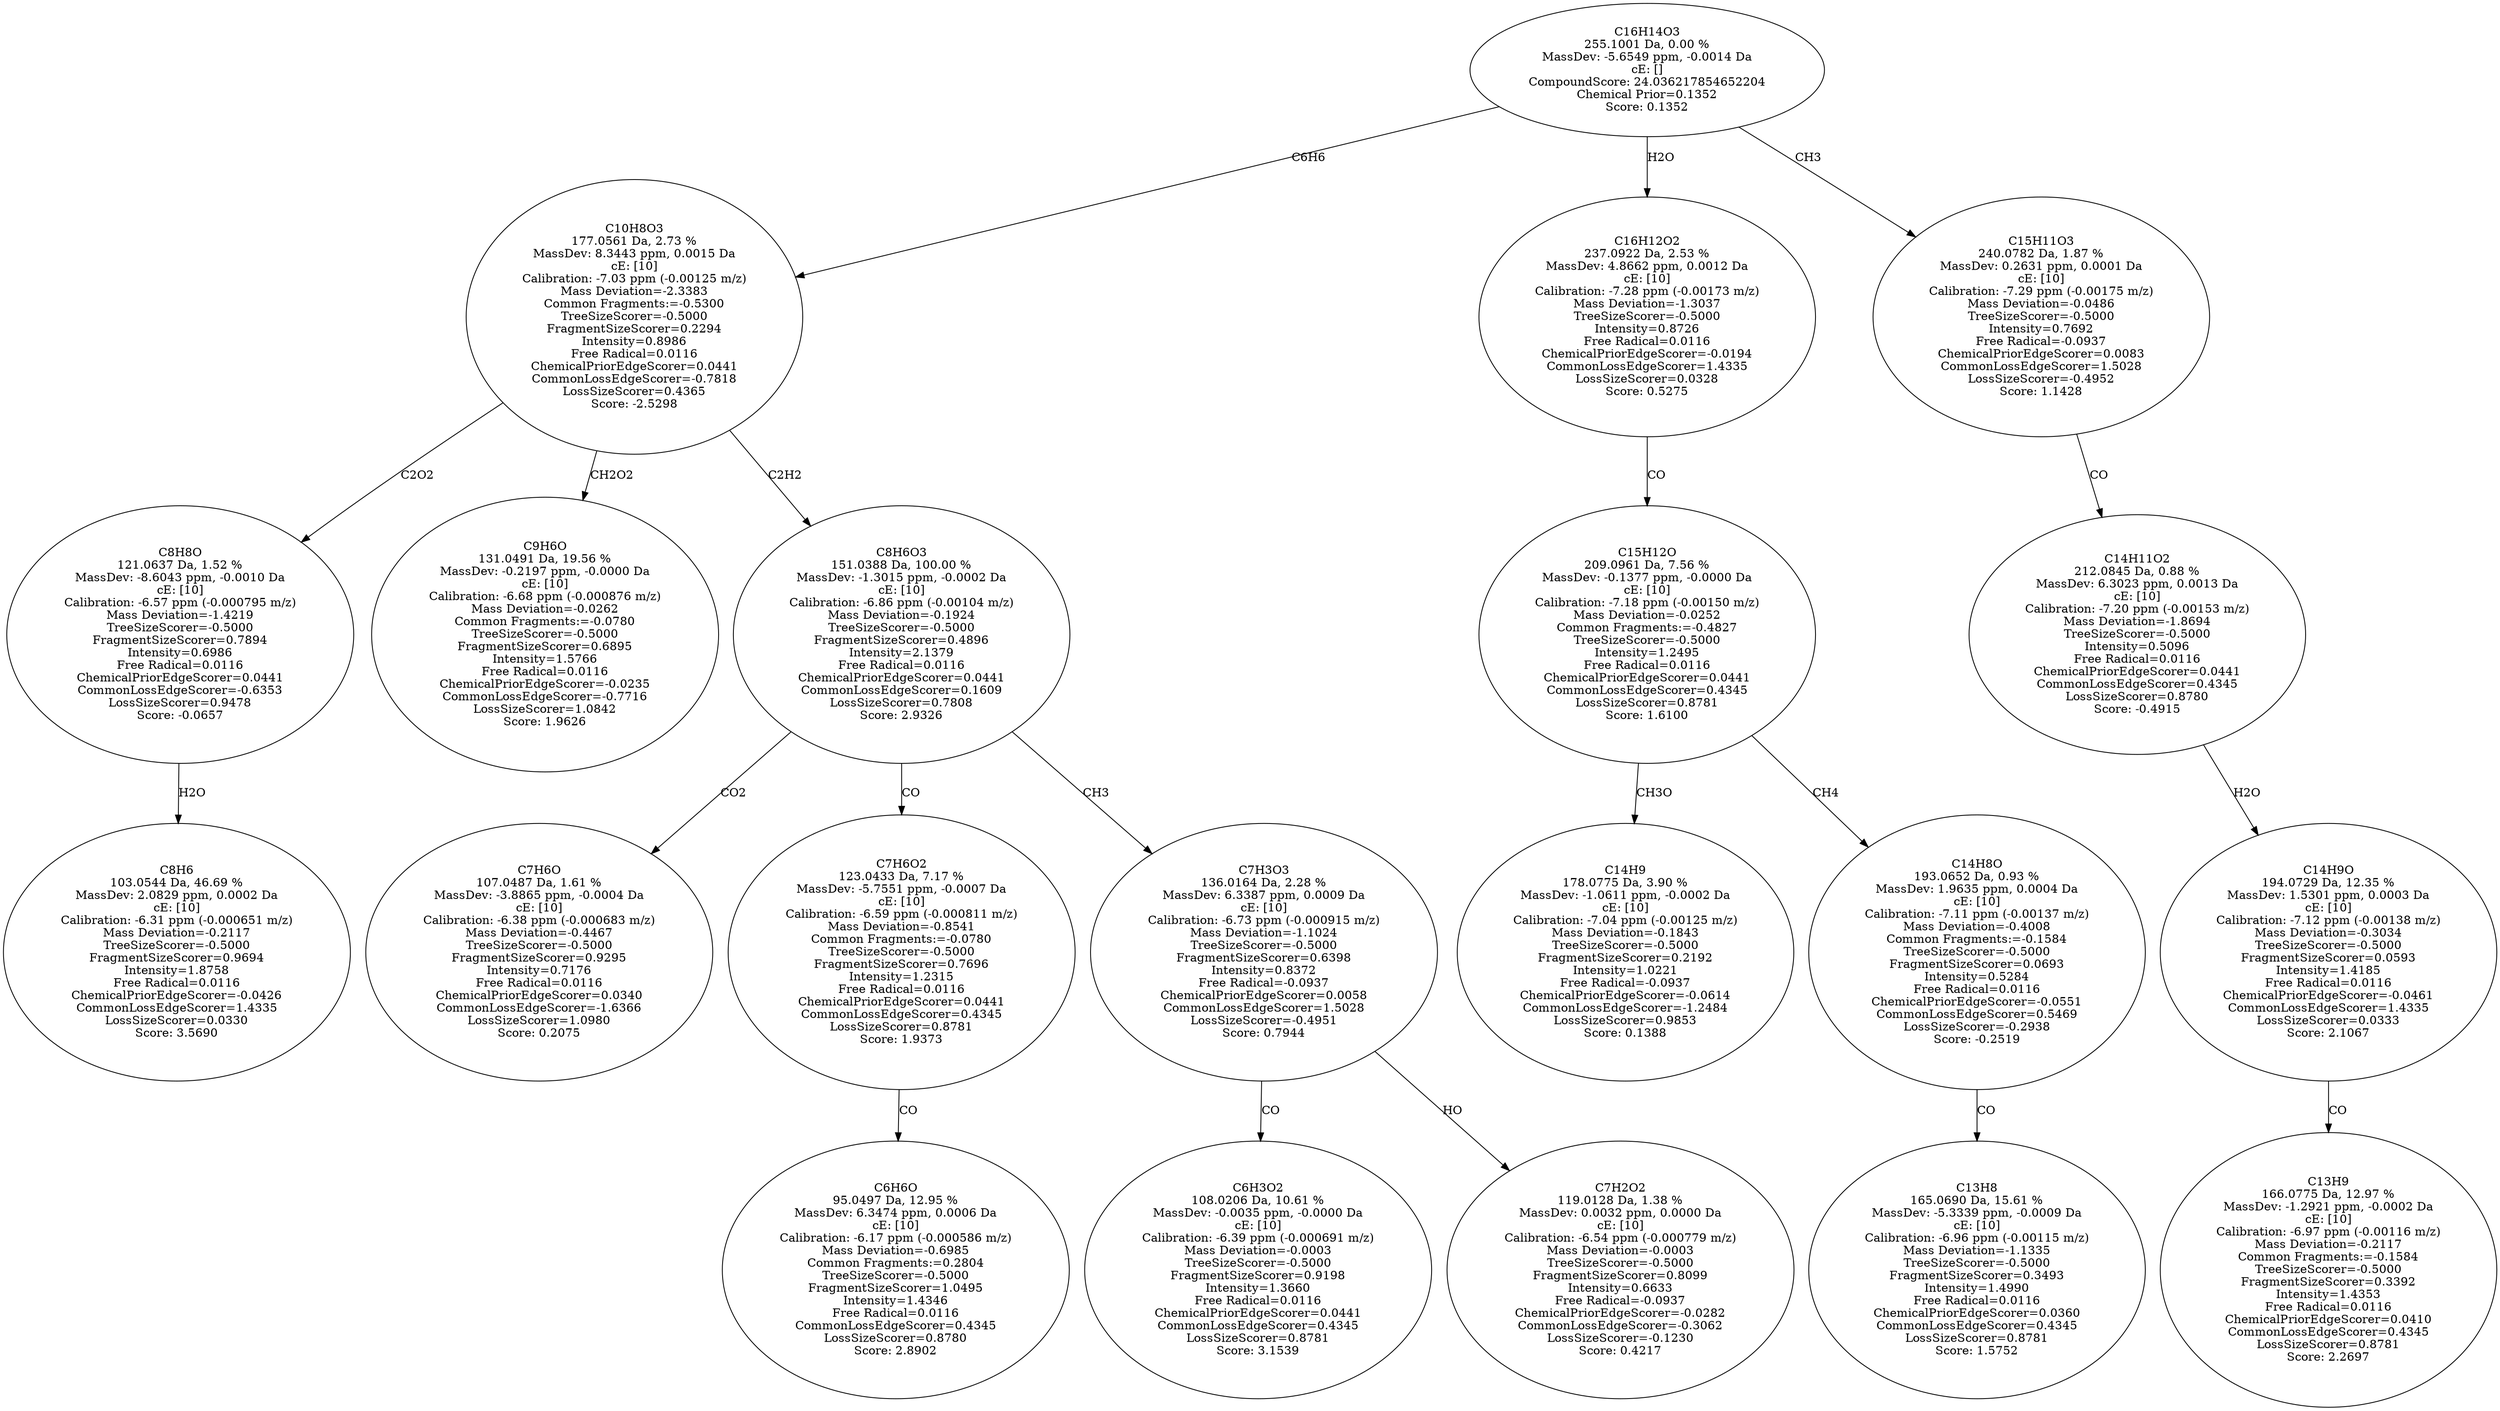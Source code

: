 strict digraph {
v1 [label="C8H6\n103.0544 Da, 46.69 %\nMassDev: 2.0829 ppm, 0.0002 Da\ncE: [10]\nCalibration: -6.31 ppm (-0.000651 m/z)\nMass Deviation=-0.2117\nTreeSizeScorer=-0.5000\nFragmentSizeScorer=0.9694\nIntensity=1.8758\nFree Radical=0.0116\nChemicalPriorEdgeScorer=-0.0426\nCommonLossEdgeScorer=1.4335\nLossSizeScorer=0.0330\nScore: 3.5690"];
v2 [label="C8H8O\n121.0637 Da, 1.52 %\nMassDev: -8.6043 ppm, -0.0010 Da\ncE: [10]\nCalibration: -6.57 ppm (-0.000795 m/z)\nMass Deviation=-1.4219\nTreeSizeScorer=-0.5000\nFragmentSizeScorer=0.7894\nIntensity=0.6986\nFree Radical=0.0116\nChemicalPriorEdgeScorer=0.0441\nCommonLossEdgeScorer=-0.6353\nLossSizeScorer=0.9478\nScore: -0.0657"];
v3 [label="C9H6O\n131.0491 Da, 19.56 %\nMassDev: -0.2197 ppm, -0.0000 Da\ncE: [10]\nCalibration: -6.68 ppm (-0.000876 m/z)\nMass Deviation=-0.0262\nCommon Fragments:=-0.0780\nTreeSizeScorer=-0.5000\nFragmentSizeScorer=0.6895\nIntensity=1.5766\nFree Radical=0.0116\nChemicalPriorEdgeScorer=-0.0235\nCommonLossEdgeScorer=-0.7716\nLossSizeScorer=1.0842\nScore: 1.9626"];
v4 [label="C7H6O\n107.0487 Da, 1.61 %\nMassDev: -3.8865 ppm, -0.0004 Da\ncE: [10]\nCalibration: -6.38 ppm (-0.000683 m/z)\nMass Deviation=-0.4467\nTreeSizeScorer=-0.5000\nFragmentSizeScorer=0.9295\nIntensity=0.7176\nFree Radical=0.0116\nChemicalPriorEdgeScorer=0.0340\nCommonLossEdgeScorer=-1.6366\nLossSizeScorer=1.0980\nScore: 0.2075"];
v5 [label="C6H6O\n95.0497 Da, 12.95 %\nMassDev: 6.3474 ppm, 0.0006 Da\ncE: [10]\nCalibration: -6.17 ppm (-0.000586 m/z)\nMass Deviation=-0.6985\nCommon Fragments:=0.2804\nTreeSizeScorer=-0.5000\nFragmentSizeScorer=1.0495\nIntensity=1.4346\nFree Radical=0.0116\nCommonLossEdgeScorer=0.4345\nLossSizeScorer=0.8780\nScore: 2.8902"];
v6 [label="C7H6O2\n123.0433 Da, 7.17 %\nMassDev: -5.7551 ppm, -0.0007 Da\ncE: [10]\nCalibration: -6.59 ppm (-0.000811 m/z)\nMass Deviation=-0.8541\nCommon Fragments:=-0.0780\nTreeSizeScorer=-0.5000\nFragmentSizeScorer=0.7696\nIntensity=1.2315\nFree Radical=0.0116\nChemicalPriorEdgeScorer=0.0441\nCommonLossEdgeScorer=0.4345\nLossSizeScorer=0.8781\nScore: 1.9373"];
v7 [label="C6H3O2\n108.0206 Da, 10.61 %\nMassDev: -0.0035 ppm, -0.0000 Da\ncE: [10]\nCalibration: -6.39 ppm (-0.000691 m/z)\nMass Deviation=-0.0003\nTreeSizeScorer=-0.5000\nFragmentSizeScorer=0.9198\nIntensity=1.3660\nFree Radical=0.0116\nChemicalPriorEdgeScorer=0.0441\nCommonLossEdgeScorer=0.4345\nLossSizeScorer=0.8781\nScore: 3.1539"];
v8 [label="C7H2O2\n119.0128 Da, 1.38 %\nMassDev: 0.0032 ppm, 0.0000 Da\ncE: [10]\nCalibration: -6.54 ppm (-0.000779 m/z)\nMass Deviation=-0.0003\nTreeSizeScorer=-0.5000\nFragmentSizeScorer=0.8099\nIntensity=0.6633\nFree Radical=-0.0937\nChemicalPriorEdgeScorer=-0.0282\nCommonLossEdgeScorer=-0.3062\nLossSizeScorer=-0.1230\nScore: 0.4217"];
v9 [label="C7H3O3\n136.0164 Da, 2.28 %\nMassDev: 6.3387 ppm, 0.0009 Da\ncE: [10]\nCalibration: -6.73 ppm (-0.000915 m/z)\nMass Deviation=-1.1024\nTreeSizeScorer=-0.5000\nFragmentSizeScorer=0.6398\nIntensity=0.8372\nFree Radical=-0.0937\nChemicalPriorEdgeScorer=0.0058\nCommonLossEdgeScorer=1.5028\nLossSizeScorer=-0.4951\nScore: 0.7944"];
v10 [label="C8H6O3\n151.0388 Da, 100.00 %\nMassDev: -1.3015 ppm, -0.0002 Da\ncE: [10]\nCalibration: -6.86 ppm (-0.00104 m/z)\nMass Deviation=-0.1924\nTreeSizeScorer=-0.5000\nFragmentSizeScorer=0.4896\nIntensity=2.1379\nFree Radical=0.0116\nChemicalPriorEdgeScorer=0.0441\nCommonLossEdgeScorer=0.1609\nLossSizeScorer=0.7808\nScore: 2.9326"];
v11 [label="C10H8O3\n177.0561 Da, 2.73 %\nMassDev: 8.3443 ppm, 0.0015 Da\ncE: [10]\nCalibration: -7.03 ppm (-0.00125 m/z)\nMass Deviation=-2.3383\nCommon Fragments:=-0.5300\nTreeSizeScorer=-0.5000\nFragmentSizeScorer=0.2294\nIntensity=0.8986\nFree Radical=0.0116\nChemicalPriorEdgeScorer=0.0441\nCommonLossEdgeScorer=-0.7818\nLossSizeScorer=0.4365\nScore: -2.5298"];
v12 [label="C14H9\n178.0775 Da, 3.90 %\nMassDev: -1.0611 ppm, -0.0002 Da\ncE: [10]\nCalibration: -7.04 ppm (-0.00125 m/z)\nMass Deviation=-0.1843\nTreeSizeScorer=-0.5000\nFragmentSizeScorer=0.2192\nIntensity=1.0221\nFree Radical=-0.0937\nChemicalPriorEdgeScorer=-0.0614\nCommonLossEdgeScorer=-1.2484\nLossSizeScorer=0.9853\nScore: 0.1388"];
v13 [label="C13H8\n165.0690 Da, 15.61 %\nMassDev: -5.3339 ppm, -0.0009 Da\ncE: [10]\nCalibration: -6.96 ppm (-0.00115 m/z)\nMass Deviation=-1.1335\nTreeSizeScorer=-0.5000\nFragmentSizeScorer=0.3493\nIntensity=1.4990\nFree Radical=0.0116\nChemicalPriorEdgeScorer=0.0360\nCommonLossEdgeScorer=0.4345\nLossSizeScorer=0.8781\nScore: 1.5752"];
v14 [label="C14H8O\n193.0652 Da, 0.93 %\nMassDev: 1.9635 ppm, 0.0004 Da\ncE: [10]\nCalibration: -7.11 ppm (-0.00137 m/z)\nMass Deviation=-0.4008\nCommon Fragments:=-0.1584\nTreeSizeScorer=-0.5000\nFragmentSizeScorer=0.0693\nIntensity=0.5284\nFree Radical=0.0116\nChemicalPriorEdgeScorer=-0.0551\nCommonLossEdgeScorer=0.5469\nLossSizeScorer=-0.2938\nScore: -0.2519"];
v15 [label="C15H12O\n209.0961 Da, 7.56 %\nMassDev: -0.1377 ppm, -0.0000 Da\ncE: [10]\nCalibration: -7.18 ppm (-0.00150 m/z)\nMass Deviation=-0.0252\nCommon Fragments:=-0.4827\nTreeSizeScorer=-0.5000\nIntensity=1.2495\nFree Radical=0.0116\nChemicalPriorEdgeScorer=0.0441\nCommonLossEdgeScorer=0.4345\nLossSizeScorer=0.8781\nScore: 1.6100"];
v16 [label="C16H12O2\n237.0922 Da, 2.53 %\nMassDev: 4.8662 ppm, 0.0012 Da\ncE: [10]\nCalibration: -7.28 ppm (-0.00173 m/z)\nMass Deviation=-1.3037\nTreeSizeScorer=-0.5000\nIntensity=0.8726\nFree Radical=0.0116\nChemicalPriorEdgeScorer=-0.0194\nCommonLossEdgeScorer=1.4335\nLossSizeScorer=0.0328\nScore: 0.5275"];
v17 [label="C13H9\n166.0775 Da, 12.97 %\nMassDev: -1.2921 ppm, -0.0002 Da\ncE: [10]\nCalibration: -6.97 ppm (-0.00116 m/z)\nMass Deviation=-0.2117\nCommon Fragments:=-0.1584\nTreeSizeScorer=-0.5000\nFragmentSizeScorer=0.3392\nIntensity=1.4353\nFree Radical=0.0116\nChemicalPriorEdgeScorer=0.0410\nCommonLossEdgeScorer=0.4345\nLossSizeScorer=0.8781\nScore: 2.2697"];
v18 [label="C14H9O\n194.0729 Da, 12.35 %\nMassDev: 1.5301 ppm, 0.0003 Da\ncE: [10]\nCalibration: -7.12 ppm (-0.00138 m/z)\nMass Deviation=-0.3034\nTreeSizeScorer=-0.5000\nFragmentSizeScorer=0.0593\nIntensity=1.4185\nFree Radical=0.0116\nChemicalPriorEdgeScorer=-0.0461\nCommonLossEdgeScorer=1.4335\nLossSizeScorer=0.0333\nScore: 2.1067"];
v19 [label="C14H11O2\n212.0845 Da, 0.88 %\nMassDev: 6.3023 ppm, 0.0013 Da\ncE: [10]\nCalibration: -7.20 ppm (-0.00153 m/z)\nMass Deviation=-1.8694\nTreeSizeScorer=-0.5000\nIntensity=0.5096\nFree Radical=0.0116\nChemicalPriorEdgeScorer=0.0441\nCommonLossEdgeScorer=0.4345\nLossSizeScorer=0.8780\nScore: -0.4915"];
v20 [label="C15H11O3\n240.0782 Da, 1.87 %\nMassDev: 0.2631 ppm, 0.0001 Da\ncE: [10]\nCalibration: -7.29 ppm (-0.00175 m/z)\nMass Deviation=-0.0486\nTreeSizeScorer=-0.5000\nIntensity=0.7692\nFree Radical=-0.0937\nChemicalPriorEdgeScorer=0.0083\nCommonLossEdgeScorer=1.5028\nLossSizeScorer=-0.4952\nScore: 1.1428"];
v21 [label="C16H14O3\n255.1001 Da, 0.00 %\nMassDev: -5.6549 ppm, -0.0014 Da\ncE: []\nCompoundScore: 24.036217854652204\nChemical Prior=0.1352\nScore: 0.1352"];
v2 -> v1 [label="H2O"];
v11 -> v2 [label="C2O2"];
v11 -> v3 [label="CH2O2"];
v10 -> v4 [label="CO2"];
v6 -> v5 [label="CO"];
v10 -> v6 [label="CO"];
v9 -> v7 [label="CO"];
v9 -> v8 [label="HO"];
v10 -> v9 [label="CH3"];
v11 -> v10 [label="C2H2"];
v21 -> v11 [label="C6H6"];
v15 -> v12 [label="CH3O"];
v14 -> v13 [label="CO"];
v15 -> v14 [label="CH4"];
v16 -> v15 [label="CO"];
v21 -> v16 [label="H2O"];
v18 -> v17 [label="CO"];
v19 -> v18 [label="H2O"];
v20 -> v19 [label="CO"];
v21 -> v20 [label="CH3"];
}